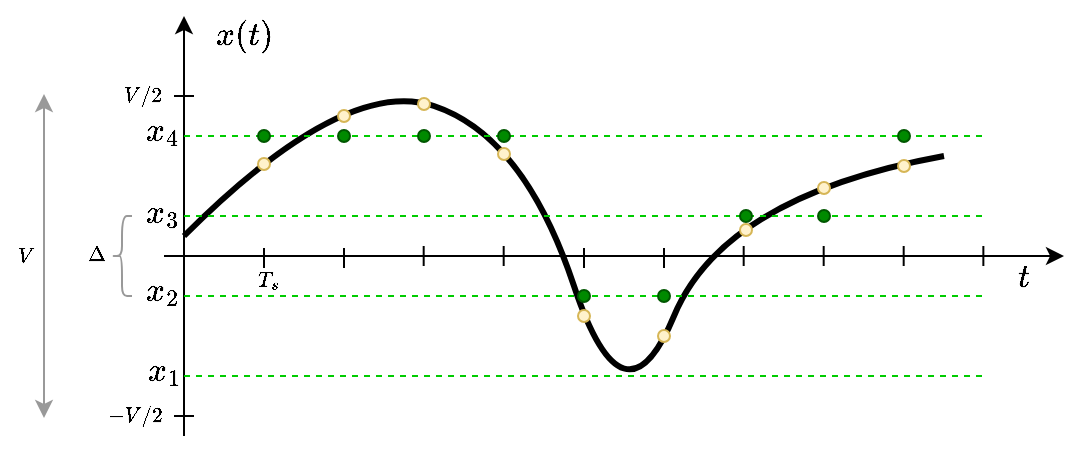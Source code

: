 <mxfile version="22.1.11" type="device">
  <diagram name="Pagina-1" id="TzLUO6tqwP1Qb0hREjw2">
    <mxGraphModel dx="481" dy="399" grid="1" gridSize="10" guides="1" tooltips="1" connect="1" arrows="1" fold="1" page="1" pageScale="1" pageWidth="827" pageHeight="1169" math="1" shadow="0">
      <root>
        <mxCell id="0" />
        <mxCell id="1" parent="0" />
        <mxCell id="VcJqcnLsOQrIhggOGcuT-18" value="" style="curved=1;endArrow=none;html=1;rounded=0;endFill=0;strokeWidth=3;" edge="1" parent="1">
          <mxGeometry width="50" height="50" relative="1" as="geometry">
            <mxPoint x="200" y="710" as="sourcePoint" />
            <mxPoint x="580" y="670" as="targetPoint" />
            <Array as="points">
              <mxPoint x="280" y="630" />
              <mxPoint x="370" y="660" />
              <mxPoint x="420" y="810" />
              <mxPoint x="470" y="690" />
            </Array>
          </mxGeometry>
        </mxCell>
        <mxCell id="VcJqcnLsOQrIhggOGcuT-19" value="" style="endArrow=classic;html=1;rounded=0;" edge="1" parent="1">
          <mxGeometry width="50" height="50" relative="1" as="geometry">
            <mxPoint x="200" y="810" as="sourcePoint" />
            <mxPoint x="200" y="600" as="targetPoint" />
          </mxGeometry>
        </mxCell>
        <mxCell id="VcJqcnLsOQrIhggOGcuT-20" value="" style="endArrow=classic;html=1;rounded=0;" edge="1" parent="1">
          <mxGeometry width="50" height="50" relative="1" as="geometry">
            <mxPoint x="190" y="720" as="sourcePoint" />
            <mxPoint x="639.997" y="720" as="targetPoint" />
          </mxGeometry>
        </mxCell>
        <mxCell id="VcJqcnLsOQrIhggOGcuT-22" value="" style="ellipse;whiteSpace=wrap;html=1;aspect=fixed;fillColor=#fff2cc;strokeColor=#d6b656;" vertex="1" parent="1">
          <mxGeometry x="237" y="671" width="6" height="6" as="geometry" />
        </mxCell>
        <mxCell id="VcJqcnLsOQrIhggOGcuT-24" value="" style="endArrow=none;dashed=1;html=1;rounded=0;strokeColor=#00CC00;" edge="1" parent="1">
          <mxGeometry width="50" height="50" relative="1" as="geometry">
            <mxPoint x="200" y="660" as="sourcePoint" />
            <mxPoint x="600" y="660" as="targetPoint" />
          </mxGeometry>
        </mxCell>
        <mxCell id="VcJqcnLsOQrIhggOGcuT-25" value="" style="endArrow=none;dashed=1;html=1;rounded=0;strokeColor=#00CC00;" edge="1" parent="1">
          <mxGeometry width="50" height="50" relative="1" as="geometry">
            <mxPoint x="200" y="700" as="sourcePoint" />
            <mxPoint x="600" y="700" as="targetPoint" />
          </mxGeometry>
        </mxCell>
        <mxCell id="VcJqcnLsOQrIhggOGcuT-26" value="" style="endArrow=none;dashed=1;html=1;rounded=0;strokeColor=#00CC00;" edge="1" parent="1">
          <mxGeometry width="50" height="50" relative="1" as="geometry">
            <mxPoint x="200" y="740" as="sourcePoint" />
            <mxPoint x="600" y="740" as="targetPoint" />
          </mxGeometry>
        </mxCell>
        <mxCell id="VcJqcnLsOQrIhggOGcuT-27" value="" style="endArrow=none;dashed=1;html=1;rounded=0;strokeColor=#00CC00;" edge="1" parent="1">
          <mxGeometry width="50" height="50" relative="1" as="geometry">
            <mxPoint x="200" y="780" as="sourcePoint" />
            <mxPoint x="600" y="780" as="targetPoint" />
          </mxGeometry>
        </mxCell>
        <mxCell id="VcJqcnLsOQrIhggOGcuT-28" value="$$V/2$$" style="text;html=1;strokeColor=none;fillColor=none;align=center;verticalAlign=middle;whiteSpace=wrap;rounded=0;fontSize=9;" vertex="1" parent="1">
          <mxGeometry x="160" y="630" width="40" height="20" as="geometry" />
        </mxCell>
        <mxCell id="VcJqcnLsOQrIhggOGcuT-29" value="" style="endArrow=none;html=1;rounded=0;" edge="1" parent="1">
          <mxGeometry width="50" height="50" relative="1" as="geometry">
            <mxPoint x="195" y="640" as="sourcePoint" />
            <mxPoint x="205" y="640" as="targetPoint" />
          </mxGeometry>
        </mxCell>
        <mxCell id="VcJqcnLsOQrIhggOGcuT-30" value="$$-V/2$$" style="text;html=1;strokeColor=none;fillColor=none;align=center;verticalAlign=middle;whiteSpace=wrap;rounded=0;fontSize=9;" vertex="1" parent="1">
          <mxGeometry x="156" y="790" width="40" height="20" as="geometry" />
        </mxCell>
        <mxCell id="VcJqcnLsOQrIhggOGcuT-31" value="" style="endArrow=none;html=1;rounded=0;" edge="1" parent="1">
          <mxGeometry width="50" height="50" relative="1" as="geometry">
            <mxPoint x="195" y="800" as="sourcePoint" />
            <mxPoint x="205" y="800" as="targetPoint" />
          </mxGeometry>
        </mxCell>
        <mxCell id="VcJqcnLsOQrIhggOGcuT-32" value="" style="endArrow=none;html=1;rounded=0;" edge="1" parent="1">
          <mxGeometry width="50" height="50" relative="1" as="geometry">
            <mxPoint x="240" y="716" as="sourcePoint" />
            <mxPoint x="240" y="726" as="targetPoint" />
          </mxGeometry>
        </mxCell>
        <mxCell id="VcJqcnLsOQrIhggOGcuT-33" value="" style="endArrow=none;html=1;rounded=0;" edge="1" parent="1">
          <mxGeometry width="50" height="50" relative="1" as="geometry">
            <mxPoint x="280" y="716" as="sourcePoint" />
            <mxPoint x="280" y="726" as="targetPoint" />
          </mxGeometry>
        </mxCell>
        <mxCell id="VcJqcnLsOQrIhggOGcuT-35" value="" style="ellipse;whiteSpace=wrap;html=1;aspect=fixed;fillColor=#008a00;strokeColor=#005700;fontColor=#ffffff;" vertex="1" parent="1">
          <mxGeometry x="237" y="657" width="6" height="6" as="geometry" />
        </mxCell>
        <mxCell id="VcJqcnLsOQrIhggOGcuT-37" value="" style="ellipse;whiteSpace=wrap;html=1;aspect=fixed;fillColor=#fff2cc;strokeColor=#d6b656;" vertex="1" parent="1">
          <mxGeometry x="277" y="647" width="6" height="6" as="geometry" />
        </mxCell>
        <mxCell id="VcJqcnLsOQrIhggOGcuT-38" value="" style="ellipse;whiteSpace=wrap;html=1;aspect=fixed;fillColor=#008a00;strokeColor=#005700;fontColor=#ffffff;" vertex="1" parent="1">
          <mxGeometry x="277" y="657" width="6" height="6" as="geometry" />
        </mxCell>
        <mxCell id="VcJqcnLsOQrIhggOGcuT-39" value="$$\Delta$$" style="text;html=1;strokeColor=none;fillColor=none;align=center;verticalAlign=middle;whiteSpace=wrap;rounded=0;fontSize=9;" vertex="1" parent="1">
          <mxGeometry x="145" y="710" width="22" height="20" as="geometry" />
        </mxCell>
        <mxCell id="VcJqcnLsOQrIhggOGcuT-40" value="" style="shape=curlyBracket;whiteSpace=wrap;html=1;rounded=1;labelPosition=left;verticalLabelPosition=middle;align=right;verticalAlign=middle;strokeColor=#999999;" vertex="1" parent="1">
          <mxGeometry x="164" y="700" width="10" height="40" as="geometry" />
        </mxCell>
        <mxCell id="VcJqcnLsOQrIhggOGcuT-41" value="" style="ellipse;whiteSpace=wrap;html=1;aspect=fixed;fillColor=#fff2cc;strokeColor=#d6b656;" vertex="1" parent="1">
          <mxGeometry x="317" y="641" width="6" height="6" as="geometry" />
        </mxCell>
        <mxCell id="VcJqcnLsOQrIhggOGcuT-42" value="" style="ellipse;whiteSpace=wrap;html=1;aspect=fixed;fillColor=#008a00;strokeColor=#005700;fontColor=#ffffff;" vertex="1" parent="1">
          <mxGeometry x="317" y="657" width="6" height="6" as="geometry" />
        </mxCell>
        <mxCell id="VcJqcnLsOQrIhggOGcuT-43" value="" style="ellipse;whiteSpace=wrap;html=1;aspect=fixed;fillColor=#fff2cc;strokeColor=#d6b656;" vertex="1" parent="1">
          <mxGeometry x="357" y="666" width="6" height="6" as="geometry" />
        </mxCell>
        <mxCell id="VcJqcnLsOQrIhggOGcuT-44" value="" style="ellipse;whiteSpace=wrap;html=1;aspect=fixed;fillColor=#008a00;strokeColor=#005700;fontColor=#ffffff;" vertex="1" parent="1">
          <mxGeometry x="357" y="657" width="6" height="6" as="geometry" />
        </mxCell>
        <mxCell id="VcJqcnLsOQrIhggOGcuT-45" value="" style="ellipse;whiteSpace=wrap;html=1;aspect=fixed;fillColor=#008a00;strokeColor=#005700;fontColor=#ffffff;" vertex="1" parent="1">
          <mxGeometry x="397" y="737" width="6" height="6" as="geometry" />
        </mxCell>
        <mxCell id="VcJqcnLsOQrIhggOGcuT-46" value="" style="ellipse;whiteSpace=wrap;html=1;aspect=fixed;fillColor=#008a00;strokeColor=#005700;fontColor=#ffffff;" vertex="1" parent="1">
          <mxGeometry x="437" y="737" width="6" height="6" as="geometry" />
        </mxCell>
        <mxCell id="VcJqcnLsOQrIhggOGcuT-47" value="" style="ellipse;whiteSpace=wrap;html=1;aspect=fixed;fillColor=#008a00;strokeColor=#005700;fontColor=#ffffff;" vertex="1" parent="1">
          <mxGeometry x="478" y="697" width="6" height="6" as="geometry" />
        </mxCell>
        <mxCell id="VcJqcnLsOQrIhggOGcuT-48" value="" style="ellipse;whiteSpace=wrap;html=1;aspect=fixed;fillColor=#008a00;strokeColor=#005700;fontColor=#ffffff;" vertex="1" parent="1">
          <mxGeometry x="517" y="697" width="6" height="6" as="geometry" />
        </mxCell>
        <mxCell id="VcJqcnLsOQrIhggOGcuT-49" value="" style="ellipse;whiteSpace=wrap;html=1;aspect=fixed;fillColor=#008a00;strokeColor=#005700;fontColor=#ffffff;" vertex="1" parent="1">
          <mxGeometry x="557" y="657" width="6" height="6" as="geometry" />
        </mxCell>
        <mxCell id="VcJqcnLsOQrIhggOGcuT-50" value="" style="ellipse;whiteSpace=wrap;html=1;aspect=fixed;fillColor=#fff2cc;strokeColor=#d6b656;" vertex="1" parent="1">
          <mxGeometry x="397" y="747" width="6" height="6" as="geometry" />
        </mxCell>
        <mxCell id="VcJqcnLsOQrIhggOGcuT-52" value="" style="ellipse;whiteSpace=wrap;html=1;aspect=fixed;fillColor=#fff2cc;strokeColor=#d6b656;" vertex="1" parent="1">
          <mxGeometry x="437" y="757" width="6" height="6" as="geometry" />
        </mxCell>
        <mxCell id="VcJqcnLsOQrIhggOGcuT-53" value="" style="ellipse;whiteSpace=wrap;html=1;aspect=fixed;fillColor=#fff2cc;strokeColor=#d6b656;" vertex="1" parent="1">
          <mxGeometry x="478" y="704" width="6" height="6" as="geometry" />
        </mxCell>
        <mxCell id="VcJqcnLsOQrIhggOGcuT-55" value="$$x(t)$$" style="text;html=1;strokeColor=none;fillColor=none;align=center;verticalAlign=middle;whiteSpace=wrap;rounded=0;fontSize=14;" vertex="1" parent="1">
          <mxGeometry x="210" y="600" width="40" height="20" as="geometry" />
        </mxCell>
        <mxCell id="VcJqcnLsOQrIhggOGcuT-56" value="$$t$$" style="text;html=1;strokeColor=none;fillColor=none;align=center;verticalAlign=middle;whiteSpace=wrap;rounded=0;fontSize=14;" vertex="1" parent="1">
          <mxGeometry x="600" y="720" width="40" height="20" as="geometry" />
        </mxCell>
        <mxCell id="VcJqcnLsOQrIhggOGcuT-57" value="$$x_1$$" style="text;html=1;strokeColor=none;fillColor=none;align=center;verticalAlign=middle;whiteSpace=wrap;rounded=0;fontSize=14;" vertex="1" parent="1">
          <mxGeometry x="170" y="767" width="40" height="20" as="geometry" />
        </mxCell>
        <mxCell id="VcJqcnLsOQrIhggOGcuT-58" value="$$x_2$$" style="text;html=1;strokeColor=none;fillColor=none;align=center;verticalAlign=middle;whiteSpace=wrap;rounded=0;fontSize=14;" vertex="1" parent="1">
          <mxGeometry x="169" y="727" width="40" height="20" as="geometry" />
        </mxCell>
        <mxCell id="VcJqcnLsOQrIhggOGcuT-59" value="$$x_3$$" style="text;html=1;strokeColor=none;fillColor=none;align=center;verticalAlign=middle;whiteSpace=wrap;rounded=0;fontSize=14;" vertex="1" parent="1">
          <mxGeometry x="169" y="688" width="40" height="20" as="geometry" />
        </mxCell>
        <mxCell id="VcJqcnLsOQrIhggOGcuT-60" value="$$x_4$$" style="text;html=1;strokeColor=none;fillColor=none;align=center;verticalAlign=middle;whiteSpace=wrap;rounded=0;fontSize=14;" vertex="1" parent="1">
          <mxGeometry x="169" y="647" width="40" height="20" as="geometry" />
        </mxCell>
        <mxCell id="VcJqcnLsOQrIhggOGcuT-61" value="" style="ellipse;whiteSpace=wrap;html=1;aspect=fixed;fillColor=#fff2cc;strokeColor=#d6b656;" vertex="1" parent="1">
          <mxGeometry x="517" y="683" width="6" height="6" as="geometry" />
        </mxCell>
        <mxCell id="VcJqcnLsOQrIhggOGcuT-62" value="" style="ellipse;whiteSpace=wrap;html=1;aspect=fixed;fillColor=#fff2cc;strokeColor=#d6b656;" vertex="1" parent="1">
          <mxGeometry x="557" y="672" width="6" height="6" as="geometry" />
        </mxCell>
        <mxCell id="VcJqcnLsOQrIhggOGcuT-63" value="$$T_s$$" style="text;html=1;strokeColor=none;fillColor=none;align=center;verticalAlign=middle;whiteSpace=wrap;rounded=0;fontSize=9;" vertex="1" parent="1">
          <mxGeometry x="222" y="722" width="40" height="20" as="geometry" />
        </mxCell>
        <mxCell id="VcJqcnLsOQrIhggOGcuT-64" value="" style="endArrow=none;html=1;rounded=0;" edge="1" parent="1">
          <mxGeometry width="50" height="50" relative="1" as="geometry">
            <mxPoint x="359.84" y="715" as="sourcePoint" />
            <mxPoint x="359.84" y="725" as="targetPoint" />
          </mxGeometry>
        </mxCell>
        <mxCell id="VcJqcnLsOQrIhggOGcuT-65" value="" style="endArrow=none;html=1;rounded=0;" edge="1" parent="1">
          <mxGeometry width="50" height="50" relative="1" as="geometry">
            <mxPoint x="319.84" y="715" as="sourcePoint" />
            <mxPoint x="319.84" y="725" as="targetPoint" />
          </mxGeometry>
        </mxCell>
        <mxCell id="VcJqcnLsOQrIhggOGcuT-66" value="" style="endArrow=none;html=1;rounded=0;" edge="1" parent="1">
          <mxGeometry width="50" height="50" relative="1" as="geometry">
            <mxPoint x="400" y="716" as="sourcePoint" />
            <mxPoint x="400" y="726" as="targetPoint" />
          </mxGeometry>
        </mxCell>
        <mxCell id="VcJqcnLsOQrIhggOGcuT-67" value="" style="endArrow=none;html=1;rounded=0;" edge="1" parent="1">
          <mxGeometry width="50" height="50" relative="1" as="geometry">
            <mxPoint x="440" y="716" as="sourcePoint" />
            <mxPoint x="440" y="726" as="targetPoint" />
          </mxGeometry>
        </mxCell>
        <mxCell id="VcJqcnLsOQrIhggOGcuT-68" value="" style="endArrow=none;html=1;rounded=0;" edge="1" parent="1">
          <mxGeometry width="50" height="50" relative="1" as="geometry">
            <mxPoint x="519.84" y="715" as="sourcePoint" />
            <mxPoint x="519.84" y="725" as="targetPoint" />
          </mxGeometry>
        </mxCell>
        <mxCell id="VcJqcnLsOQrIhggOGcuT-69" value="" style="endArrow=none;html=1;rounded=0;" edge="1" parent="1">
          <mxGeometry width="50" height="50" relative="1" as="geometry">
            <mxPoint x="479.84" y="715" as="sourcePoint" />
            <mxPoint x="479.84" y="725" as="targetPoint" />
          </mxGeometry>
        </mxCell>
        <mxCell id="VcJqcnLsOQrIhggOGcuT-70" value="" style="endArrow=none;html=1;rounded=0;" edge="1" parent="1">
          <mxGeometry width="50" height="50" relative="1" as="geometry">
            <mxPoint x="599.68" y="715" as="sourcePoint" />
            <mxPoint x="599.68" y="725" as="targetPoint" />
          </mxGeometry>
        </mxCell>
        <mxCell id="VcJqcnLsOQrIhggOGcuT-71" value="" style="endArrow=none;html=1;rounded=0;" edge="1" parent="1">
          <mxGeometry width="50" height="50" relative="1" as="geometry">
            <mxPoint x="559.84" y="715" as="sourcePoint" />
            <mxPoint x="559.84" y="725" as="targetPoint" />
          </mxGeometry>
        </mxCell>
        <mxCell id="VcJqcnLsOQrIhggOGcuT-72" value="" style="endArrow=classic;startArrow=classic;html=1;rounded=0;fontColor=#999999;strokeColor=#999999;" edge="1" parent="1">
          <mxGeometry width="50" height="50" relative="1" as="geometry">
            <mxPoint x="130" y="801" as="sourcePoint" />
            <mxPoint x="130" y="639" as="targetPoint" />
          </mxGeometry>
        </mxCell>
        <mxCell id="VcJqcnLsOQrIhggOGcuT-73" value="$$V$$" style="text;html=1;strokeColor=none;fillColor=none;align=center;verticalAlign=middle;whiteSpace=wrap;rounded=0;fontSize=9;" vertex="1" parent="1">
          <mxGeometry x="110" y="710" width="22" height="20" as="geometry" />
        </mxCell>
      </root>
    </mxGraphModel>
  </diagram>
</mxfile>
